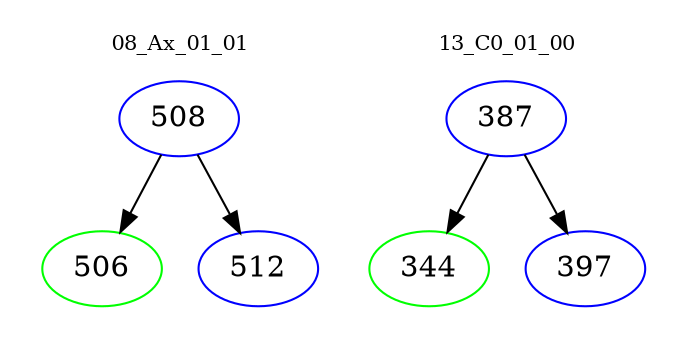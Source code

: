 digraph{
subgraph cluster_0 {
color = white
label = "08_Ax_01_01";
fontsize=10;
T0_508 [label="508", color="blue"]
T0_508 -> T0_506 [color="black"]
T0_506 [label="506", color="green"]
T0_508 -> T0_512 [color="black"]
T0_512 [label="512", color="blue"]
}
subgraph cluster_1 {
color = white
label = "13_C0_01_00";
fontsize=10;
T1_387 [label="387", color="blue"]
T1_387 -> T1_344 [color="black"]
T1_344 [label="344", color="green"]
T1_387 -> T1_397 [color="black"]
T1_397 [label="397", color="blue"]
}
}
